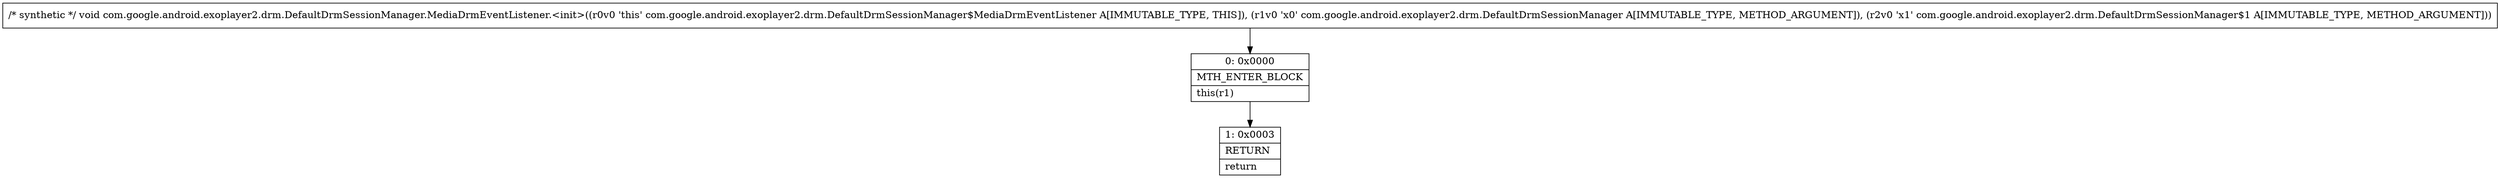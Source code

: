 digraph "CFG forcom.google.android.exoplayer2.drm.DefaultDrmSessionManager.MediaDrmEventListener.\<init\>(Lcom\/google\/android\/exoplayer2\/drm\/DefaultDrmSessionManager;Lcom\/google\/android\/exoplayer2\/drm\/DefaultDrmSessionManager$1;)V" {
Node_0 [shape=record,label="{0\:\ 0x0000|MTH_ENTER_BLOCK\l|this(r1)\l}"];
Node_1 [shape=record,label="{1\:\ 0x0003|RETURN\l|return\l}"];
MethodNode[shape=record,label="{\/* synthetic *\/ void com.google.android.exoplayer2.drm.DefaultDrmSessionManager.MediaDrmEventListener.\<init\>((r0v0 'this' com.google.android.exoplayer2.drm.DefaultDrmSessionManager$MediaDrmEventListener A[IMMUTABLE_TYPE, THIS]), (r1v0 'x0' com.google.android.exoplayer2.drm.DefaultDrmSessionManager A[IMMUTABLE_TYPE, METHOD_ARGUMENT]), (r2v0 'x1' com.google.android.exoplayer2.drm.DefaultDrmSessionManager$1 A[IMMUTABLE_TYPE, METHOD_ARGUMENT])) }"];
MethodNode -> Node_0;
Node_0 -> Node_1;
}

